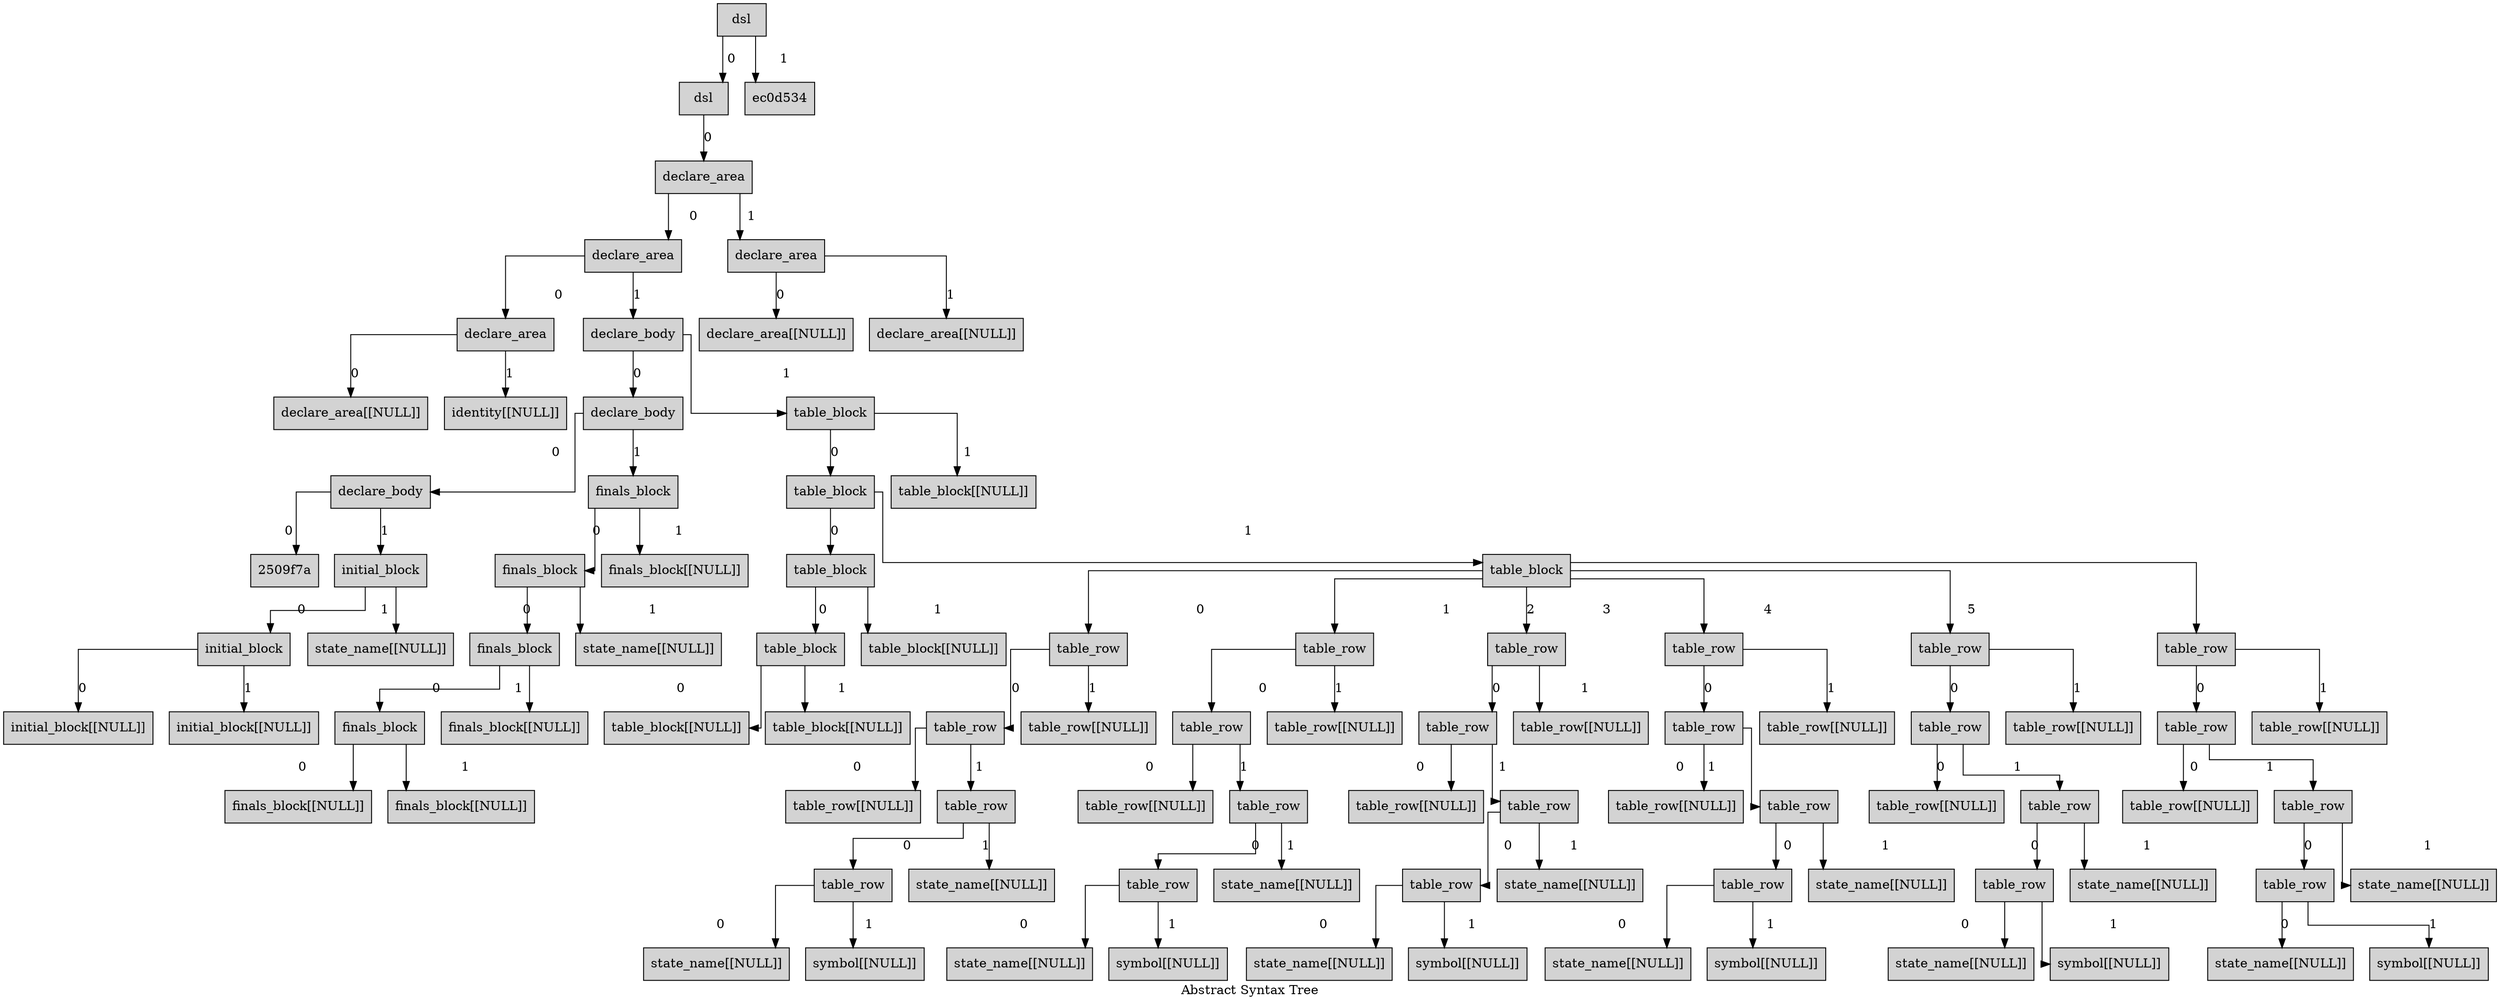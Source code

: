 digraph
    {
    label = "Abstract Syntax Tree"
    splines = ortho

    b2c4e8f [ label = "declare_area[[NULL]]", shape = box, style = filled ]
    e447397 [ label = "identity[[NULL]]", shape = box, style = filled ]
    ce2f550 [ label = declare_area, shape = box, style = filled ]
    "2509f7a" [ shape = box, style = filled ]
    d68d099 [ label = "initial_block[[NULL]]", shape = box, style = filled ]
    faa3cbe [ label = "initial_block[[NULL]]", shape = box, style = filled ]
    "2bab365" [ label = initial_block, shape = box, style = filled ]
    "2aee124" [ label = "state_name[[NULL]]", shape = box, style = filled ]
    "718fec6" [ label = initial_block, shape = box, style = filled ]
    "5151aaf" [ label = declare_body, shape = box, style = filled ]
    a24179a [ label = "finals_block[[NULL]]", shape = box, style = filled ]
    1604275 [ label = "finals_block[[NULL]]", shape = box, style = filled ]
    ad0ff09 [ label = finals_block, shape = box, style = filled ]
    adc193b [ label = "finals_block[[NULL]]", shape = box, style = filled ]
    c8c4a69 [ label = finals_block, shape = box, style = filled ]
    "60dc993" [ label = "state_name[[NULL]]", shape = box, style = filled ]
    "82c53bb" [ label = finals_block, shape = box, style = filled ]
    c92f21a [ label = "finals_block[[NULL]]", shape = box, style = filled ]
    "2211c3d" [ label = finals_block, shape = box, style = filled ]
    "3fa8862" [ label = declare_body, shape = box, style = filled ]
    "69f94bf" [ label = "table_block[[NULL]]", shape = box, style = filled ]
    fa31dde [ label = "table_block[[NULL]]", shape = box, style = filled ]
    "515b9d7" [ label = table_block, shape = box, style = filled ]
    fecd365 [ label = "table_block[[NULL]]", shape = box, style = filled ]
    d7e408b [ label = table_block, shape = box, style = filled ]
    d4af9f7 [ label = "table_row[[NULL]]", shape = box, style = filled ]
    "7d96ea2" [ label = "state_name[[NULL]]", shape = box, style = filled ]
    "311d7d9" [ label = "symbol[[NULL]]", shape = box, style = filled ]
    fd45b2f [ label = table_row, shape = box, style = filled ]
    f36aca7 [ label = "state_name[[NULL]]", shape = box, style = filled ]
    "81099f9" [ label = table_row, shape = box, style = filled ]
    c366067 [ label = table_row, shape = box, style = filled ]
    "4c7d000" [ label = "table_row[[NULL]]", shape = box, style = filled ]
    d991e64 [ label = table_row, shape = box, style = filled ]
    b3ce60a [ label = "table_row[[NULL]]", shape = box, style = filled ]
    "9347ab9" [ label = "state_name[[NULL]]", shape = box, style = filled ]
    ac82e74 [ label = "symbol[[NULL]]", shape = box, style = filled ]
    b74d38d [ label = table_row, shape = box, style = filled ]
    "26f5d47" [ label = "state_name[[NULL]]", shape = box, style = filled ]
    de5d287 [ label = table_row, shape = box, style = filled ]
    "940ab42" [ label = table_row, shape = box, style = filled ]
    "862ea89" [ label = "table_row[[NULL]]", shape = box, style = filled ]
    "8d1cc65" [ label = table_row, shape = box, style = filled ]
    "0621d82" [ label = "table_row[[NULL]]", shape = box, style = filled ]
    7593474 [ label = "state_name[[NULL]]", shape = box, style = filled ]
    "9d20d65" [ label = "symbol[[NULL]]", shape = box, style = filled ]
    ebc964c [ label = table_row, shape = box, style = filled ]
    "32d09e5" [ label = "state_name[[NULL]]", shape = box, style = filled ]
    5799632 [ label = table_row, shape = box, style = filled ]
    e42a7f4 [ label = table_row, shape = box, style = filled ]
    ce30a0c [ label = "table_row[[NULL]]", shape = box, style = filled ]
    ba322f5 [ label = table_row, shape = box, style = filled ]
    "3fc7d06" [ label = "table_row[[NULL]]", shape = box, style = filled ]
    ed7765e [ label = "state_name[[NULL]]", shape = box, style = filled ]
    "8aee10d" [ label = "symbol[[NULL]]", shape = box, style = filled ]
    da6ac5c [ label = table_row, shape = box, style = filled ]
    "44d90c0" [ label = "state_name[[NULL]]", shape = box, style = filled ]
    "1a64a76" [ label = table_row, shape = box, style = filled ]
    ebf6c57 [ label = table_row, shape = box, style = filled ]
    7646306 [ label = "table_row[[NULL]]", shape = box, style = filled ]
    "42bc72c" [ label = table_row, shape = box, style = filled ]
    ecd5b57 [ label = "table_row[[NULL]]", shape = box, style = filled ]
    ace3d8b [ label = "state_name[[NULL]]", shape = box, style = filled ]
    "18c10a9" [ label = "symbol[[NULL]]", shape = box, style = filled ]
    "318c12f" [ label = table_row, shape = box, style = filled ]
    e6a6cc3 [ label = "state_name[[NULL]]", shape = box, style = filled ]
    "8d3aa57" [ label = table_row, shape = box, style = filled ]
    c89df06 [ label = table_row, shape = box, style = filled ]
    "757386a" [ label = "table_row[[NULL]]", shape = box, style = filled ]
    "83d0b00" [ label = table_row, shape = box, style = filled ]
    "5f1bbd2" [ label = "table_row[[NULL]]", shape = box, style = filled ]
    c0f9fe8 [ label = "state_name[[NULL]]", shape = box, style = filled ]
    "2ff5af2" [ label = "symbol[[NULL]]", shape = box, style = filled ]
    "8e5c843" [ label = table_row, shape = box, style = filled ]
    c40dabc [ label = "state_name[[NULL]]", shape = box, style = filled ]
    "45a643f" [ label = table_row, shape = box, style = filled ]
    "3a69180" [ label = table_row, shape = box, style = filled ]
    "0357bbd" [ label = "table_row[[NULL]]", shape = box, style = filled ]
    ca832d7 [ label = table_row, shape = box, style = filled ]
    "29a2640" [ label = table_block, shape = box, style = filled ]
    "03f8bd7" [ label = table_block, shape = box, style = filled ]
    f514f81 [ label = "table_block[[NULL]]", shape = box, style = filled ]
    "920dda3" [ label = table_block, shape = box, style = filled ]
    "78abc7d" [ label = declare_body, shape = box, style = filled ]
    "524a40c" [ label = declare_area, shape = box, style = filled ]
    "7f73e62" [ label = "declare_area[[NULL]]", shape = box, style = filled ]
    "1e6c295" [ label = "declare_area[[NULL]]", shape = box, style = filled ]
    a318943 [ label = declare_area, shape = box, style = filled ]
    "186f840" [ label = declare_area, shape = box, style = filled ]
    "3e7b9ac" [ label = dsl, shape = box, style = filled ]
    ec0d534 [ shape = box, style = filled ]
    "690a7c3" [ label = dsl, shape = box, style = filled ]

    ce2f550 -> b2c4e8f [ label = 0 ]
    ce2f550 -> e447397 [ label = 1 ]
    "2bab365" -> d68d099 [ label = 0 ]
    "2bab365" -> faa3cbe [ label = 1 ]
    "718fec6" -> "2bab365" [ label = 0 ]
    "718fec6" -> "2aee124" [ label = 1 ]
    "5151aaf" -> "2509f7a" [ label = 0 ]
    "5151aaf" -> "718fec6" [ label = 1 ]
    ad0ff09 -> a24179a [ label = 0 ]
    ad0ff09 -> 1604275 [ label = 1 ]
    c8c4a69 -> ad0ff09 [ label = 0 ]
    c8c4a69 -> adc193b [ label = 1 ]
    "82c53bb" -> c8c4a69 [ label = 0 ]
    "82c53bb" -> "60dc993" [ label = 1 ]
    "2211c3d" -> "82c53bb" [ label = 0 ]
    "2211c3d" -> c92f21a [ label = 1 ]
    "3fa8862" -> "5151aaf" [ label = 0 ]
    "3fa8862" -> "2211c3d" [ label = 1 ]
    "515b9d7" -> "69f94bf" [ label = 0 ]
    "515b9d7" -> fa31dde [ label = 1 ]
    d7e408b -> "515b9d7" [ label = 0 ]
    d7e408b -> fecd365 [ label = 1 ]
    fd45b2f -> "7d96ea2" [ label = 0 ]
    fd45b2f -> "311d7d9" [ label = 1 ]
    "81099f9" -> fd45b2f [ label = 0 ]
    "81099f9" -> f36aca7 [ label = 1 ]
    c366067 -> d4af9f7 [ label = 0 ]
    c366067 -> "81099f9" [ label = 1 ]
    d991e64 -> c366067 [ label = 0 ]
    d991e64 -> "4c7d000" [ label = 1 ]
    b74d38d -> "9347ab9" [ label = 0 ]
    b74d38d -> ac82e74 [ label = 1 ]
    de5d287 -> b74d38d [ label = 0 ]
    de5d287 -> "26f5d47" [ label = 1 ]
    "940ab42" -> b3ce60a [ label = 0 ]
    "940ab42" -> de5d287 [ label = 1 ]
    "8d1cc65" -> "940ab42" [ label = 0 ]
    "8d1cc65" -> "862ea89" [ label = 1 ]
    ebc964c -> 7593474 [ label = 0 ]
    ebc964c -> "9d20d65" [ label = 1 ]
    5799632 -> ebc964c [ label = 0 ]
    5799632 -> "32d09e5" [ label = 1 ]
    e42a7f4 -> "0621d82" [ label = 0 ]
    e42a7f4 -> 5799632 [ label = 1 ]
    ba322f5 -> e42a7f4 [ label = 0 ]
    ba322f5 -> ce30a0c [ label = 1 ]
    da6ac5c -> ed7765e [ label = 0 ]
    da6ac5c -> "8aee10d" [ label = 1 ]
    "1a64a76" -> da6ac5c [ label = 0 ]
    "1a64a76" -> "44d90c0" [ label = 1 ]
    ebf6c57 -> "3fc7d06" [ label = 0 ]
    ebf6c57 -> "1a64a76" [ label = 1 ]
    "42bc72c" -> ebf6c57 [ label = 0 ]
    "42bc72c" -> 7646306 [ label = 1 ]
    "318c12f" -> ace3d8b [ label = 0 ]
    "318c12f" -> "18c10a9" [ label = 1 ]
    "8d3aa57" -> "318c12f" [ label = 0 ]
    "8d3aa57" -> e6a6cc3 [ label = 1 ]
    c89df06 -> ecd5b57 [ label = 0 ]
    c89df06 -> "8d3aa57" [ label = 1 ]
    "83d0b00" -> c89df06 [ label = 0 ]
    "83d0b00" -> "757386a" [ label = 1 ]
    "8e5c843" -> c0f9fe8 [ label = 0 ]
    "8e5c843" -> "2ff5af2" [ label = 1 ]
    "45a643f" -> "8e5c843" [ label = 0 ]
    "45a643f" -> c40dabc [ label = 1 ]
    "3a69180" -> "5f1bbd2" [ label = 0 ]
    "3a69180" -> "45a643f" [ label = 1 ]
    ca832d7 -> "3a69180" [ label = 0 ]
    ca832d7 -> "0357bbd" [ label = 1 ]
    "29a2640" -> d991e64 [ label = 0 ]
    "29a2640" -> "8d1cc65" [ label = 1 ]
    "29a2640" -> ba322f5 [ label = 2 ]
    "29a2640" -> "42bc72c" [ label = 3 ]
    "29a2640" -> "83d0b00" [ label = 4 ]
    "29a2640" -> ca832d7 [ label = 5 ]
    "03f8bd7" -> d7e408b [ label = 0 ]
    "03f8bd7" -> "29a2640" [ label = 1 ]
    "920dda3" -> "03f8bd7" [ label = 0 ]
    "920dda3" -> f514f81 [ label = 1 ]
    "78abc7d" -> "3fa8862" [ label = 0 ]
    "78abc7d" -> "920dda3" [ label = 1 ]
    "524a40c" -> ce2f550 [ label = 0 ]
    "524a40c" -> "78abc7d" [ label = 1 ]
    a318943 -> "7f73e62" [ label = 0 ]
    a318943 -> "1e6c295" [ label = 1 ]
    "186f840" -> "524a40c" [ label = 0 ]
    "186f840" -> a318943 [ label = 1 ]
    "3e7b9ac" -> "186f840" [ label = 0 ]
    "690a7c3" -> "3e7b9ac" [ label = 0 ]
    "690a7c3" -> ec0d534 [ label = 1 ]
}
